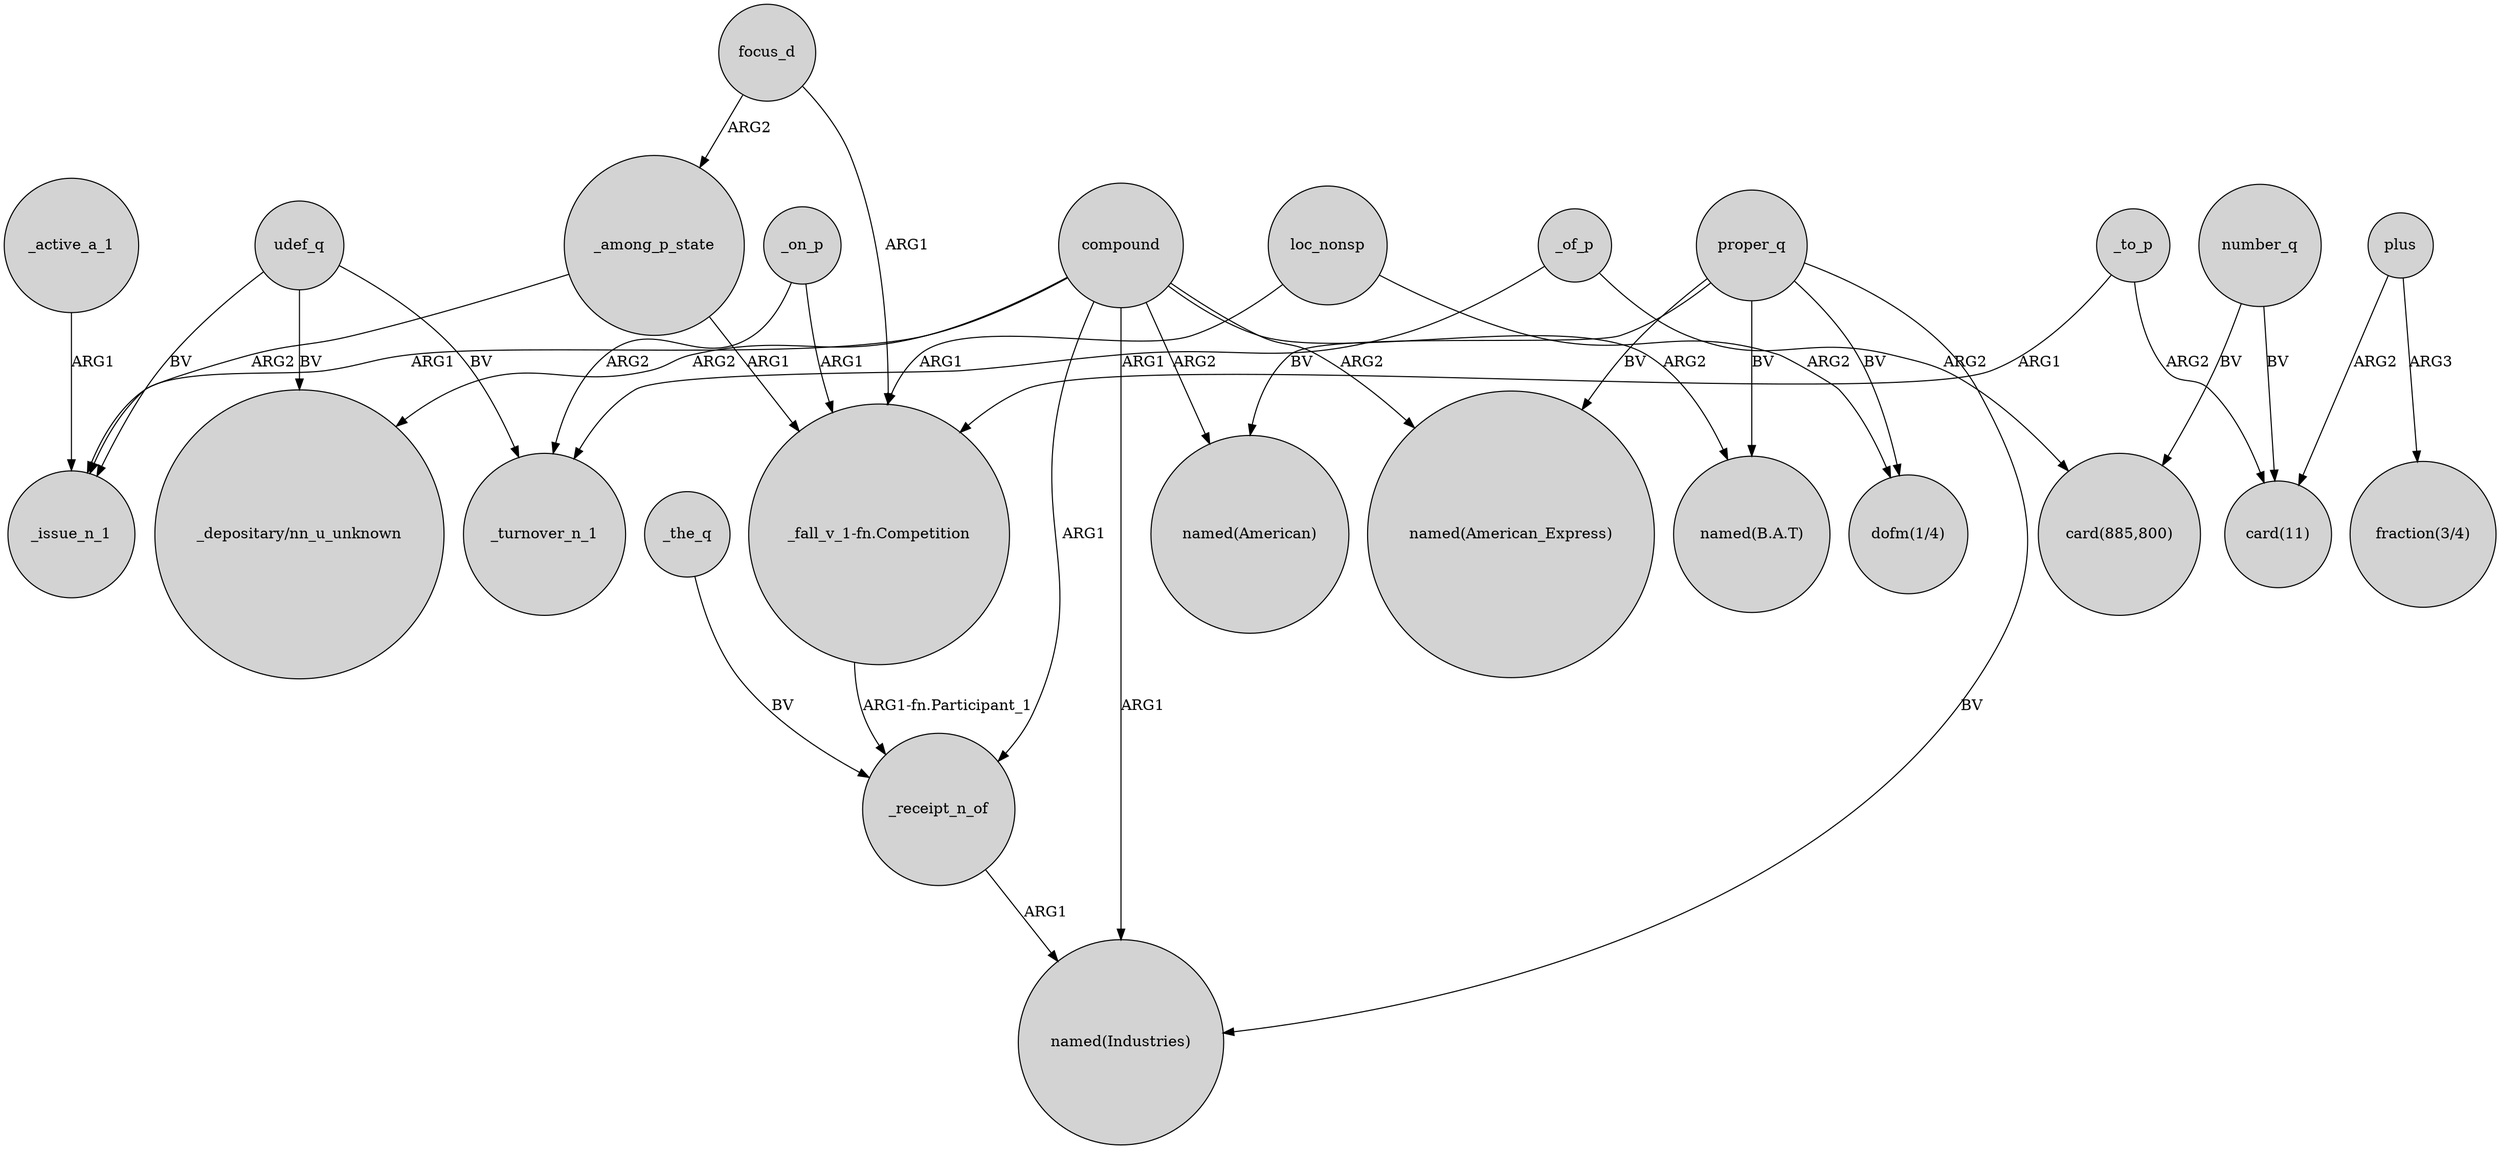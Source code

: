 digraph {
	node [shape=circle style=filled]
	_of_p -> _turnover_n_1 [label=ARG1]
	_the_q -> _receipt_n_of [label=BV]
	udef_q -> "_depositary/nn_u_unknown" [label=BV]
	proper_q -> "named(Industries)" [label=BV]
	_to_p -> "_fall_v_1-fn.Competition" [label=ARG1]
	_among_p_state -> _issue_n_1 [label=ARG2]
	compound -> "named(American_Express)" [label=ARG2]
	compound -> "_depositary/nn_u_unknown" [label=ARG2]
	udef_q -> _turnover_n_1 [label=BV]
	loc_nonsp -> "_fall_v_1-fn.Competition" [label=ARG1]
	compound -> "named(Industries)" [label=ARG1]
	_on_p -> "_fall_v_1-fn.Competition" [label=ARG1]
	plus -> "card(11)" [label=ARG2]
	_to_p -> "card(11)" [label=ARG2]
	compound -> _receipt_n_of [label=ARG1]
	compound -> "named(B.A.T)" [label=ARG2]
	proper_q -> "dofm(1/4)" [label=BV]
	_receipt_n_of -> "named(Industries)" [label=ARG1]
	loc_nonsp -> "dofm(1/4)" [label=ARG2]
	_of_p -> "card(885,800)" [label=ARG2]
	"_fall_v_1-fn.Competition" -> _receipt_n_of [label="ARG1-fn.Participant_1"]
	_among_p_state -> "_fall_v_1-fn.Competition" [label=ARG1]
	_on_p -> _turnover_n_1 [label=ARG2]
	focus_d -> "_fall_v_1-fn.Competition" [label=ARG1]
	udef_q -> _issue_n_1 [label=BV]
	proper_q -> "named(American_Express)" [label=BV]
	compound -> "named(American)" [label=ARG2]
	focus_d -> _among_p_state [label=ARG2]
	plus -> "fraction(3/4)" [label=ARG3]
	proper_q -> "named(American)" [label=BV]
	number_q -> "card(11)" [label=BV]
	_active_a_1 -> _issue_n_1 [label=ARG1]
	compound -> _issue_n_1 [label=ARG1]
	proper_q -> "named(B.A.T)" [label=BV]
	number_q -> "card(885,800)" [label=BV]
}
